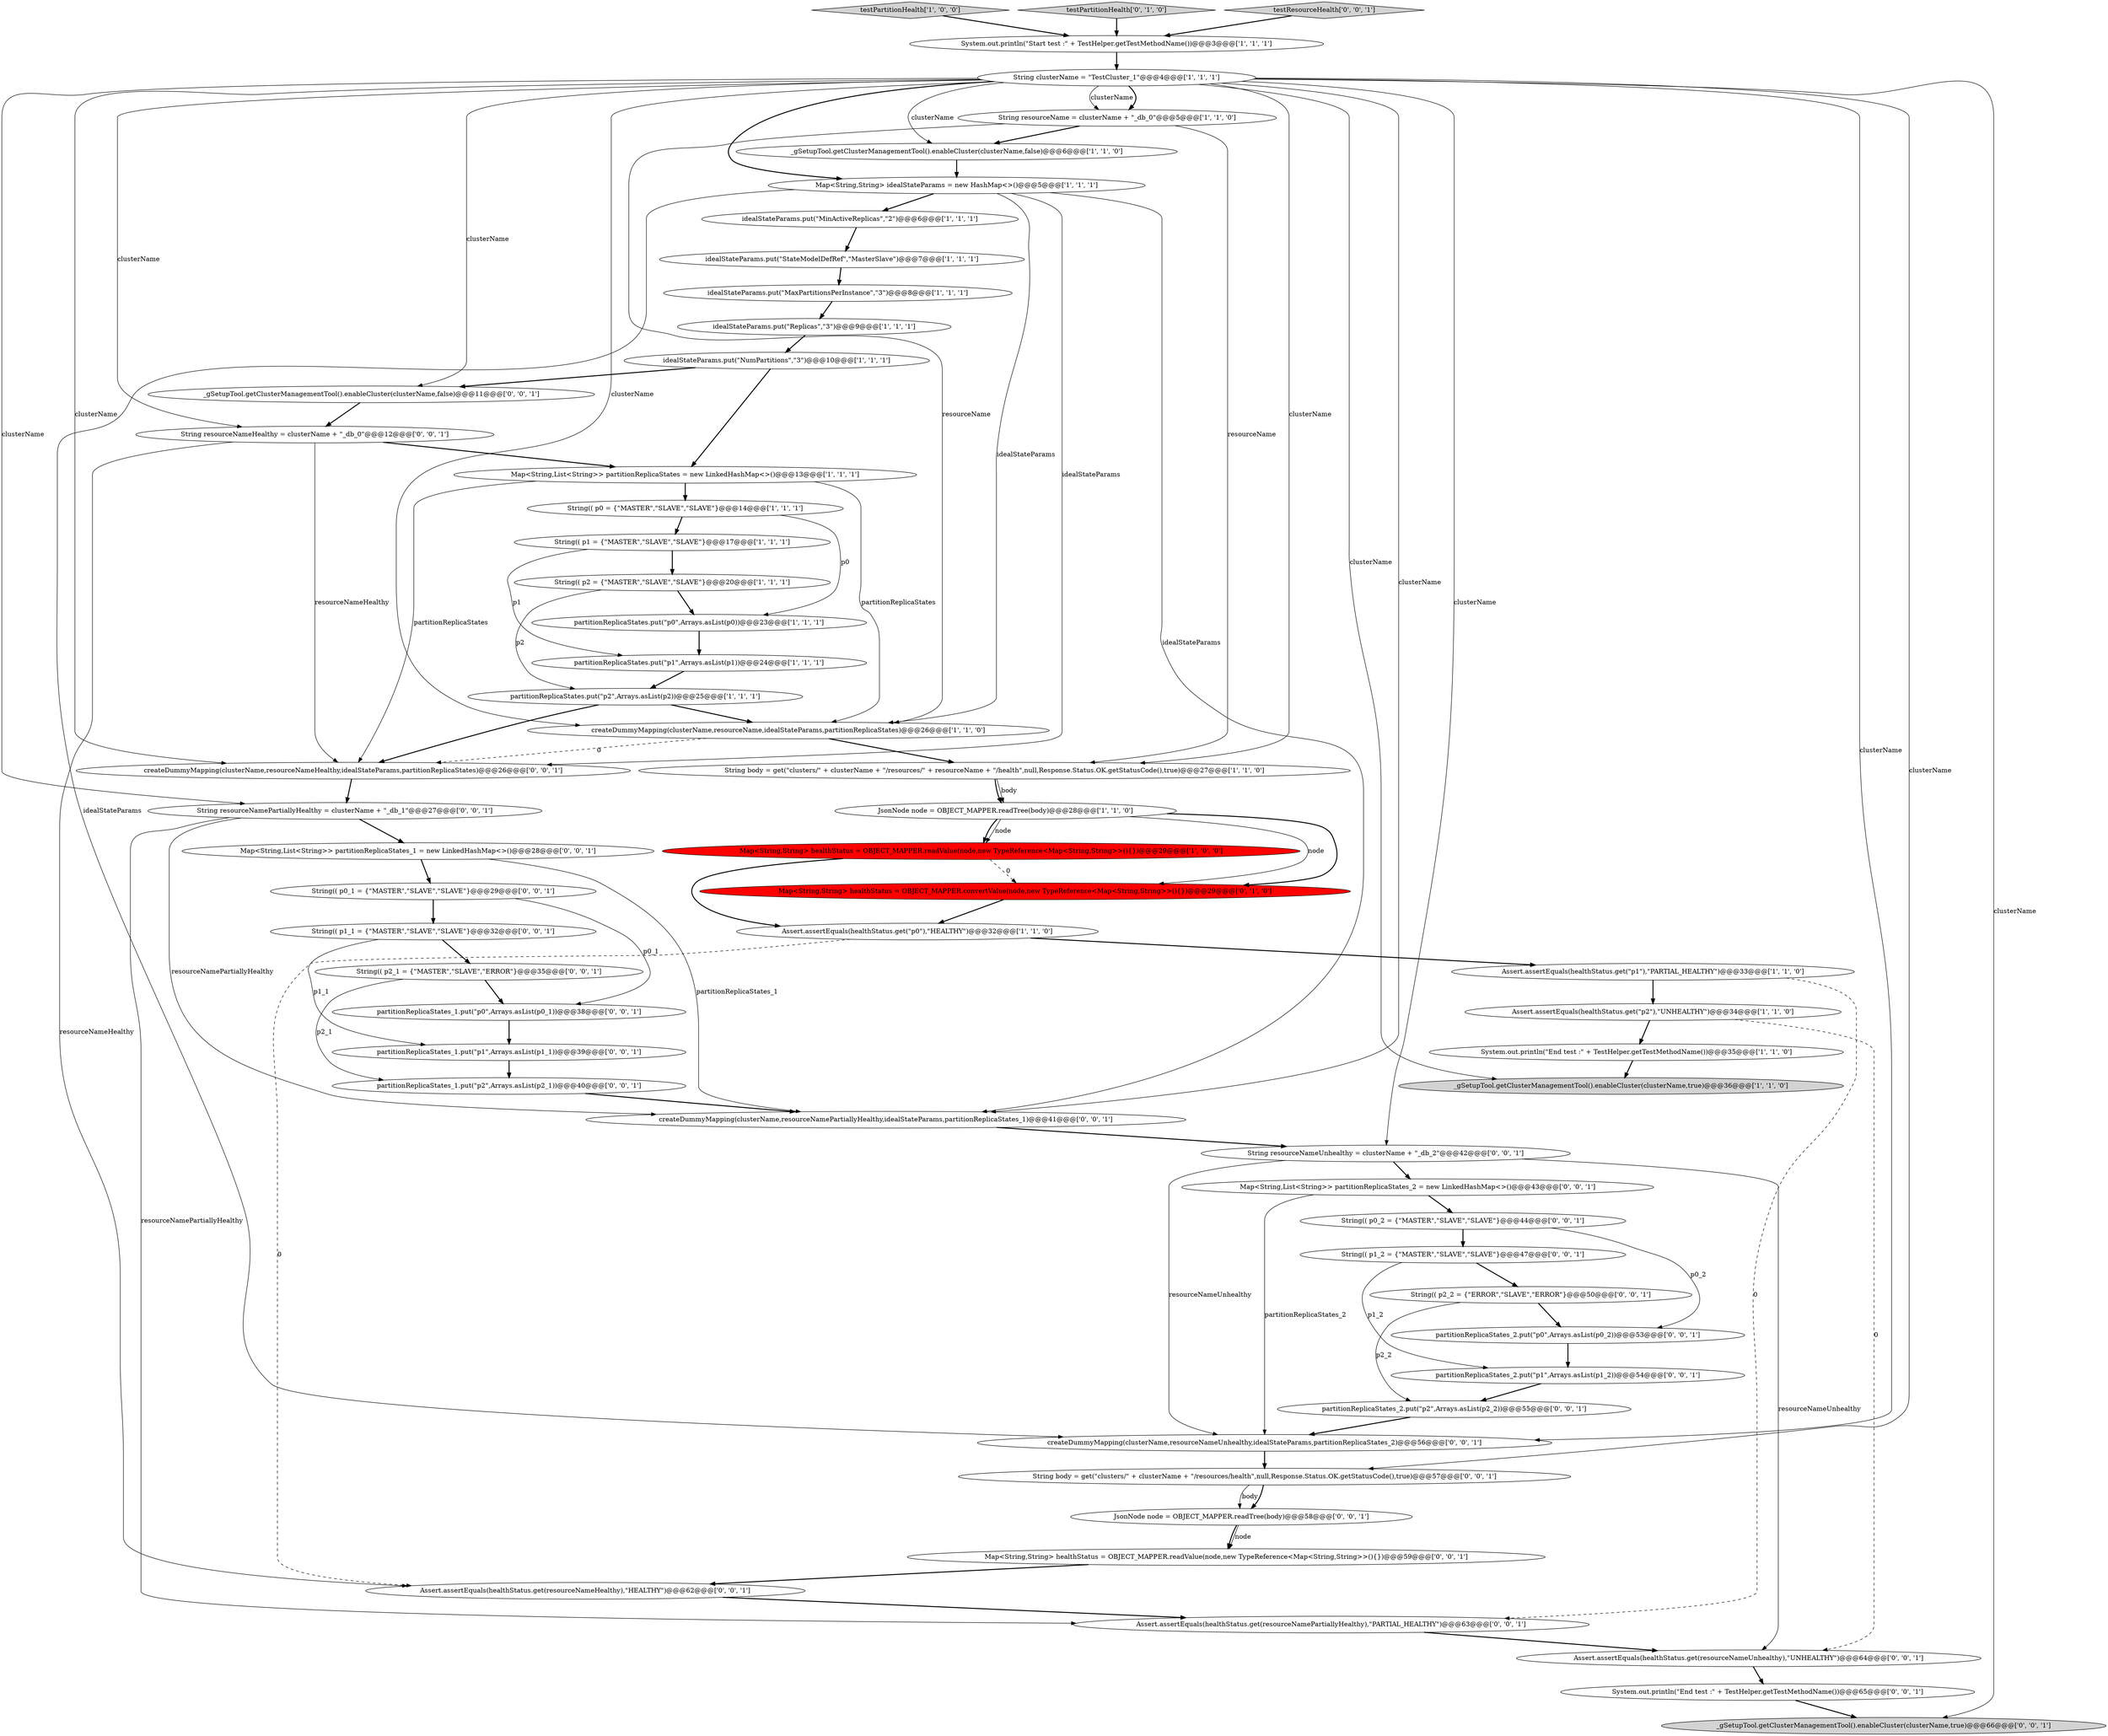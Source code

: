 digraph {
30 [style = filled, label = "String(( p1_1 = {\"MASTER\",\"SLAVE\",\"SLAVE\"}@@@32@@@['0', '0', '1']", fillcolor = white, shape = ellipse image = "AAA0AAABBB3BBB"];
42 [style = filled, label = "partitionReplicaStates_1.put(\"p0\",Arrays.asList(p0_1))@@@38@@@['0', '0', '1']", fillcolor = white, shape = ellipse image = "AAA0AAABBB3BBB"];
5 [style = filled, label = "_gSetupTool.getClusterManagementTool().enableCluster(clusterName,false)@@@6@@@['1', '1', '0']", fillcolor = white, shape = ellipse image = "AAA0AAABBB1BBB"];
18 [style = filled, label = "_gSetupTool.getClusterManagementTool().enableCluster(clusterName,true)@@@36@@@['1', '1', '0']", fillcolor = lightgray, shape = ellipse image = "AAA0AAABBB1BBB"];
14 [style = filled, label = "JsonNode node = OBJECT_MAPPER.readTree(body)@@@28@@@['1', '1', '0']", fillcolor = white, shape = ellipse image = "AAA0AAABBB1BBB"];
9 [style = filled, label = "idealStateParams.put(\"NumPartitions\",\"3\")@@@10@@@['1', '1', '1']", fillcolor = white, shape = ellipse image = "AAA0AAABBB1BBB"];
22 [style = filled, label = "String(( p1 = {\"MASTER\",\"SLAVE\",\"SLAVE\"}@@@17@@@['1', '1', '1']", fillcolor = white, shape = ellipse image = "AAA0AAABBB1BBB"];
19 [style = filled, label = "testPartitionHealth['1', '0', '0']", fillcolor = lightgray, shape = diamond image = "AAA0AAABBB1BBB"];
47 [style = filled, label = "String resourceNameHealthy = clusterName + \"_db_0\"@@@12@@@['0', '0', '1']", fillcolor = white, shape = ellipse image = "AAA0AAABBB3BBB"];
17 [style = filled, label = "String body = get(\"clusters/\" + clusterName + \"/resources/\" + resourceName + \"/health\",null,Response.Status.OK.getStatusCode(),true)@@@27@@@['1', '1', '0']", fillcolor = white, shape = ellipse image = "AAA0AAABBB1BBB"];
34 [style = filled, label = "String(( p2_2 = {\"ERROR\",\"SLAVE\",\"ERROR\"}@@@50@@@['0', '0', '1']", fillcolor = white, shape = ellipse image = "AAA0AAABBB3BBB"];
20 [style = filled, label = "String(( p0 = {\"MASTER\",\"SLAVE\",\"SLAVE\"}@@@14@@@['1', '1', '1']", fillcolor = white, shape = ellipse image = "AAA0AAABBB1BBB"];
13 [style = filled, label = "Assert.assertEquals(healthStatus.get(\"p1\"),\"PARTIAL_HEALTHY\")@@@33@@@['1', '1', '0']", fillcolor = white, shape = ellipse image = "AAA0AAABBB1BBB"];
40 [style = filled, label = "String(( p0_2 = {\"MASTER\",\"SLAVE\",\"SLAVE\"}@@@44@@@['0', '0', '1']", fillcolor = white, shape = ellipse image = "AAA0AAABBB3BBB"];
55 [style = filled, label = "String resourceNamePartiallyHealthy = clusterName + \"_db_1\"@@@27@@@['0', '0', '1']", fillcolor = white, shape = ellipse image = "AAA0AAABBB3BBB"];
1 [style = filled, label = "System.out.println(\"End test :\" + TestHelper.getTestMethodName())@@@35@@@['1', '1', '0']", fillcolor = white, shape = ellipse image = "AAA0AAABBB1BBB"];
57 [style = filled, label = "partitionReplicaStates_1.put(\"p1\",Arrays.asList(p1_1))@@@39@@@['0', '0', '1']", fillcolor = white, shape = ellipse image = "AAA0AAABBB3BBB"];
41 [style = filled, label = "partitionReplicaStates_2.put(\"p0\",Arrays.asList(p0_2))@@@53@@@['0', '0', '1']", fillcolor = white, shape = ellipse image = "AAA0AAABBB3BBB"];
56 [style = filled, label = "Map<String,String> healthStatus = OBJECT_MAPPER.readValue(node,new TypeReference<Map<String,String>>(){})@@@59@@@['0', '0', '1']", fillcolor = white, shape = ellipse image = "AAA0AAABBB3BBB"];
3 [style = filled, label = "idealStateParams.put(\"MaxPartitionsPerInstance\",\"3\")@@@8@@@['1', '1', '1']", fillcolor = white, shape = ellipse image = "AAA0AAABBB1BBB"];
38 [style = filled, label = "partitionReplicaStates_2.put(\"p2\",Arrays.asList(p2_2))@@@55@@@['0', '0', '1']", fillcolor = white, shape = ellipse image = "AAA0AAABBB3BBB"];
52 [style = filled, label = "String(( p2_1 = {\"MASTER\",\"SLAVE\",\"ERROR\"}@@@35@@@['0', '0', '1']", fillcolor = white, shape = ellipse image = "AAA0AAABBB3BBB"];
54 [style = filled, label = "_gSetupTool.getClusterManagementTool().enableCluster(clusterName,false)@@@11@@@['0', '0', '1']", fillcolor = white, shape = ellipse image = "AAA0AAABBB3BBB"];
24 [style = filled, label = "createDummyMapping(clusterName,resourceName,idealStateParams,partitionReplicaStates)@@@26@@@['1', '1', '0']", fillcolor = white, shape = ellipse image = "AAA0AAABBB1BBB"];
46 [style = filled, label = "JsonNode node = OBJECT_MAPPER.readTree(body)@@@58@@@['0', '0', '1']", fillcolor = white, shape = ellipse image = "AAA0AAABBB3BBB"];
51 [style = filled, label = "createDummyMapping(clusterName,resourceNamePartiallyHealthy,idealStateParams,partitionReplicaStates_1)@@@41@@@['0', '0', '1']", fillcolor = white, shape = ellipse image = "AAA0AAABBB3BBB"];
36 [style = filled, label = "partitionReplicaStates_1.put(\"p2\",Arrays.asList(p2_1))@@@40@@@['0', '0', '1']", fillcolor = white, shape = ellipse image = "AAA0AAABBB3BBB"];
29 [style = filled, label = "Map<String,List<String>> partitionReplicaStates_1 = new LinkedHashMap<>()@@@28@@@['0', '0', '1']", fillcolor = white, shape = ellipse image = "AAA0AAABBB3BBB"];
6 [style = filled, label = "Map<String,List<String>> partitionReplicaStates = new LinkedHashMap<>()@@@13@@@['1', '1', '1']", fillcolor = white, shape = ellipse image = "AAA0AAABBB1BBB"];
33 [style = filled, label = "String(( p1_2 = {\"MASTER\",\"SLAVE\",\"SLAVE\"}@@@47@@@['0', '0', '1']", fillcolor = white, shape = ellipse image = "AAA0AAABBB3BBB"];
53 [style = filled, label = "String body = get(\"clusters/\" + clusterName + \"/resources/health\",null,Response.Status.OK.getStatusCode(),true)@@@57@@@['0', '0', '1']", fillcolor = white, shape = ellipse image = "AAA0AAABBB3BBB"];
48 [style = filled, label = "Assert.assertEquals(healthStatus.get(resourceNamePartiallyHealthy),\"PARTIAL_HEALTHY\")@@@63@@@['0', '0', '1']", fillcolor = white, shape = ellipse image = "AAA0AAABBB3BBB"];
2 [style = filled, label = "partitionReplicaStates.put(\"p1\",Arrays.asList(p1))@@@24@@@['1', '1', '1']", fillcolor = white, shape = ellipse image = "AAA0AAABBB1BBB"];
0 [style = filled, label = "String resourceName = clusterName + \"_db_0\"@@@5@@@['1', '1', '0']", fillcolor = white, shape = ellipse image = "AAA0AAABBB1BBB"];
37 [style = filled, label = "Assert.assertEquals(healthStatus.get(resourceNameUnhealthy),\"UNHEALTHY\")@@@64@@@['0', '0', '1']", fillcolor = white, shape = ellipse image = "AAA0AAABBB3BBB"];
28 [style = filled, label = "testPartitionHealth['0', '1', '0']", fillcolor = lightgray, shape = diamond image = "AAA0AAABBB2BBB"];
16 [style = filled, label = "String clusterName = \"TestCluster_1\"@@@4@@@['1', '1', '1']", fillcolor = white, shape = ellipse image = "AAA0AAABBB1BBB"];
45 [style = filled, label = "System.out.println(\"End test :\" + TestHelper.getTestMethodName())@@@65@@@['0', '0', '1']", fillcolor = white, shape = ellipse image = "AAA0AAABBB3BBB"];
11 [style = filled, label = "idealStateParams.put(\"StateModelDefRef\",\"MasterSlave\")@@@7@@@['1', '1', '1']", fillcolor = white, shape = ellipse image = "AAA0AAABBB1BBB"];
12 [style = filled, label = "partitionReplicaStates.put(\"p2\",Arrays.asList(p2))@@@25@@@['1', '1', '1']", fillcolor = white, shape = ellipse image = "AAA0AAABBB1BBB"];
32 [style = filled, label = "testResourceHealth['0', '0', '1']", fillcolor = lightgray, shape = diamond image = "AAA0AAABBB3BBB"];
8 [style = filled, label = "idealStateParams.put(\"Replicas\",\"3\")@@@9@@@['1', '1', '1']", fillcolor = white, shape = ellipse image = "AAA0AAABBB1BBB"];
44 [style = filled, label = "partitionReplicaStates_2.put(\"p1\",Arrays.asList(p1_2))@@@54@@@['0', '0', '1']", fillcolor = white, shape = ellipse image = "AAA0AAABBB3BBB"];
15 [style = filled, label = "Assert.assertEquals(healthStatus.get(\"p2\"),\"UNHEALTHY\")@@@34@@@['1', '1', '0']", fillcolor = white, shape = ellipse image = "AAA0AAABBB1BBB"];
50 [style = filled, label = "String resourceNameUnhealthy = clusterName + \"_db_2\"@@@42@@@['0', '0', '1']", fillcolor = white, shape = ellipse image = "AAA0AAABBB3BBB"];
10 [style = filled, label = "partitionReplicaStates.put(\"p0\",Arrays.asList(p0))@@@23@@@['1', '1', '1']", fillcolor = white, shape = ellipse image = "AAA0AAABBB1BBB"];
21 [style = filled, label = "idealStateParams.put(\"MinActiveReplicas\",\"2\")@@@6@@@['1', '1', '1']", fillcolor = white, shape = ellipse image = "AAA0AAABBB1BBB"];
25 [style = filled, label = "Map<String,String> idealStateParams = new HashMap<>()@@@5@@@['1', '1', '1']", fillcolor = white, shape = ellipse image = "AAA0AAABBB1BBB"];
31 [style = filled, label = "createDummyMapping(clusterName,resourceNameUnhealthy,idealStateParams,partitionReplicaStates_2)@@@56@@@['0', '0', '1']", fillcolor = white, shape = ellipse image = "AAA0AAABBB3BBB"];
39 [style = filled, label = "Map<String,List<String>> partitionReplicaStates_2 = new LinkedHashMap<>()@@@43@@@['0', '0', '1']", fillcolor = white, shape = ellipse image = "AAA0AAABBB3BBB"];
43 [style = filled, label = "createDummyMapping(clusterName,resourceNameHealthy,idealStateParams,partitionReplicaStates)@@@26@@@['0', '0', '1']", fillcolor = white, shape = ellipse image = "AAA0AAABBB3BBB"];
4 [style = filled, label = "String(( p2 = {\"MASTER\",\"SLAVE\",\"SLAVE\"}@@@20@@@['1', '1', '1']", fillcolor = white, shape = ellipse image = "AAA0AAABBB1BBB"];
49 [style = filled, label = "String(( p0_1 = {\"MASTER\",\"SLAVE\",\"SLAVE\"}@@@29@@@['0', '0', '1']", fillcolor = white, shape = ellipse image = "AAA0AAABBB3BBB"];
35 [style = filled, label = "_gSetupTool.getClusterManagementTool().enableCluster(clusterName,true)@@@66@@@['0', '0', '1']", fillcolor = lightgray, shape = ellipse image = "AAA0AAABBB3BBB"];
58 [style = filled, label = "Assert.assertEquals(healthStatus.get(resourceNameHealthy),\"HEALTHY\")@@@62@@@['0', '0', '1']", fillcolor = white, shape = ellipse image = "AAA0AAABBB3BBB"];
7 [style = filled, label = "System.out.println(\"Start test :\" + TestHelper.getTestMethodName())@@@3@@@['1', '1', '1']", fillcolor = white, shape = ellipse image = "AAA0AAABBB1BBB"];
23 [style = filled, label = "Assert.assertEquals(healthStatus.get(\"p0\"),\"HEALTHY\")@@@32@@@['1', '1', '0']", fillcolor = white, shape = ellipse image = "AAA0AAABBB1BBB"];
27 [style = filled, label = "Map<String,String> healthStatus = OBJECT_MAPPER.convertValue(node,new TypeReference<Map<String,String>>(){})@@@29@@@['0', '1', '0']", fillcolor = red, shape = ellipse image = "AAA1AAABBB2BBB"];
26 [style = filled, label = "Map<String,String> healthStatus = OBJECT_MAPPER.readValue(node,new TypeReference<Map<String,String>>(){})@@@29@@@['1', '0', '0']", fillcolor = red, shape = ellipse image = "AAA1AAABBB1BBB"];
16->0 [style = bold, label=""];
0->24 [style = solid, label="resourceName"];
43->55 [style = bold, label=""];
30->52 [style = bold, label=""];
50->31 [style = solid, label="resourceNameUnhealthy"];
38->31 [style = bold, label=""];
25->24 [style = solid, label="idealStateParams"];
23->58 [style = dashed, label="0"];
9->6 [style = bold, label=""];
22->4 [style = bold, label=""];
16->55 [style = solid, label="clusterName"];
6->24 [style = solid, label="partitionReplicaStates"];
51->50 [style = bold, label=""];
53->46 [style = solid, label="body"];
24->43 [style = dashed, label="0"];
17->14 [style = bold, label=""];
23->13 [style = bold, label=""];
7->16 [style = bold, label=""];
24->17 [style = bold, label=""];
25->31 [style = solid, label="idealStateParams"];
45->35 [style = bold, label=""];
25->21 [style = bold, label=""];
4->12 [style = solid, label="p2"];
30->57 [style = solid, label="p1_1"];
16->35 [style = solid, label="clusterName"];
48->37 [style = bold, label=""];
17->14 [style = solid, label="body"];
47->6 [style = bold, label=""];
55->29 [style = bold, label=""];
50->37 [style = solid, label="resourceNameUnhealthy"];
32->7 [style = bold, label=""];
40->41 [style = solid, label="p0_2"];
16->47 [style = solid, label="clusterName"];
50->39 [style = bold, label=""];
44->38 [style = bold, label=""];
5->25 [style = bold, label=""];
6->43 [style = solid, label="partitionReplicaStates"];
9->54 [style = bold, label=""];
56->58 [style = bold, label=""];
52->42 [style = bold, label=""];
16->53 [style = solid, label="clusterName"];
21->11 [style = bold, label=""];
31->53 [style = bold, label=""];
33->44 [style = solid, label="p1_2"];
10->2 [style = bold, label=""];
37->45 [style = bold, label=""];
14->26 [style = solid, label="node"];
13->15 [style = bold, label=""];
16->0 [style = solid, label="clusterName"];
55->51 [style = solid, label="resourceNamePartiallyHealthy"];
4->10 [style = bold, label=""];
36->51 [style = bold, label=""];
46->56 [style = bold, label=""];
52->36 [style = solid, label="p2_1"];
12->24 [style = bold, label=""];
29->49 [style = bold, label=""];
13->48 [style = dashed, label="0"];
6->20 [style = bold, label=""];
53->46 [style = bold, label=""];
40->33 [style = bold, label=""];
58->48 [style = bold, label=""];
22->2 [style = solid, label="p1"];
11->3 [style = bold, label=""];
49->30 [style = bold, label=""];
42->57 [style = bold, label=""];
39->40 [style = bold, label=""];
3->8 [style = bold, label=""];
16->51 [style = solid, label="clusterName"];
16->17 [style = solid, label="clusterName"];
39->31 [style = solid, label="partitionReplicaStates_2"];
14->27 [style = bold, label=""];
49->42 [style = solid, label="p0_1"];
12->43 [style = bold, label=""];
0->5 [style = bold, label=""];
15->1 [style = bold, label=""];
29->51 [style = solid, label="partitionReplicaStates_1"];
16->50 [style = solid, label="clusterName"];
55->48 [style = solid, label="resourceNamePartiallyHealthy"];
16->43 [style = solid, label="clusterName"];
15->37 [style = dashed, label="0"];
28->7 [style = bold, label=""];
46->56 [style = solid, label="node"];
1->18 [style = bold, label=""];
16->25 [style = bold, label=""];
34->41 [style = bold, label=""];
14->27 [style = solid, label="node"];
2->12 [style = bold, label=""];
16->24 [style = solid, label="clusterName"];
20->22 [style = bold, label=""];
14->26 [style = bold, label=""];
54->47 [style = bold, label=""];
16->18 [style = solid, label="clusterName"];
25->51 [style = solid, label="idealStateParams"];
0->17 [style = solid, label="resourceName"];
47->58 [style = solid, label="resourceNameHealthy"];
26->23 [style = bold, label=""];
16->5 [style = solid, label="clusterName"];
25->43 [style = solid, label="idealStateParams"];
57->36 [style = bold, label=""];
8->9 [style = bold, label=""];
34->38 [style = solid, label="p2_2"];
27->23 [style = bold, label=""];
47->43 [style = solid, label="resourceNameHealthy"];
16->31 [style = solid, label="clusterName"];
16->54 [style = solid, label="clusterName"];
33->34 [style = bold, label=""];
19->7 [style = bold, label=""];
41->44 [style = bold, label=""];
20->10 [style = solid, label="p0"];
26->27 [style = dashed, label="0"];
}
